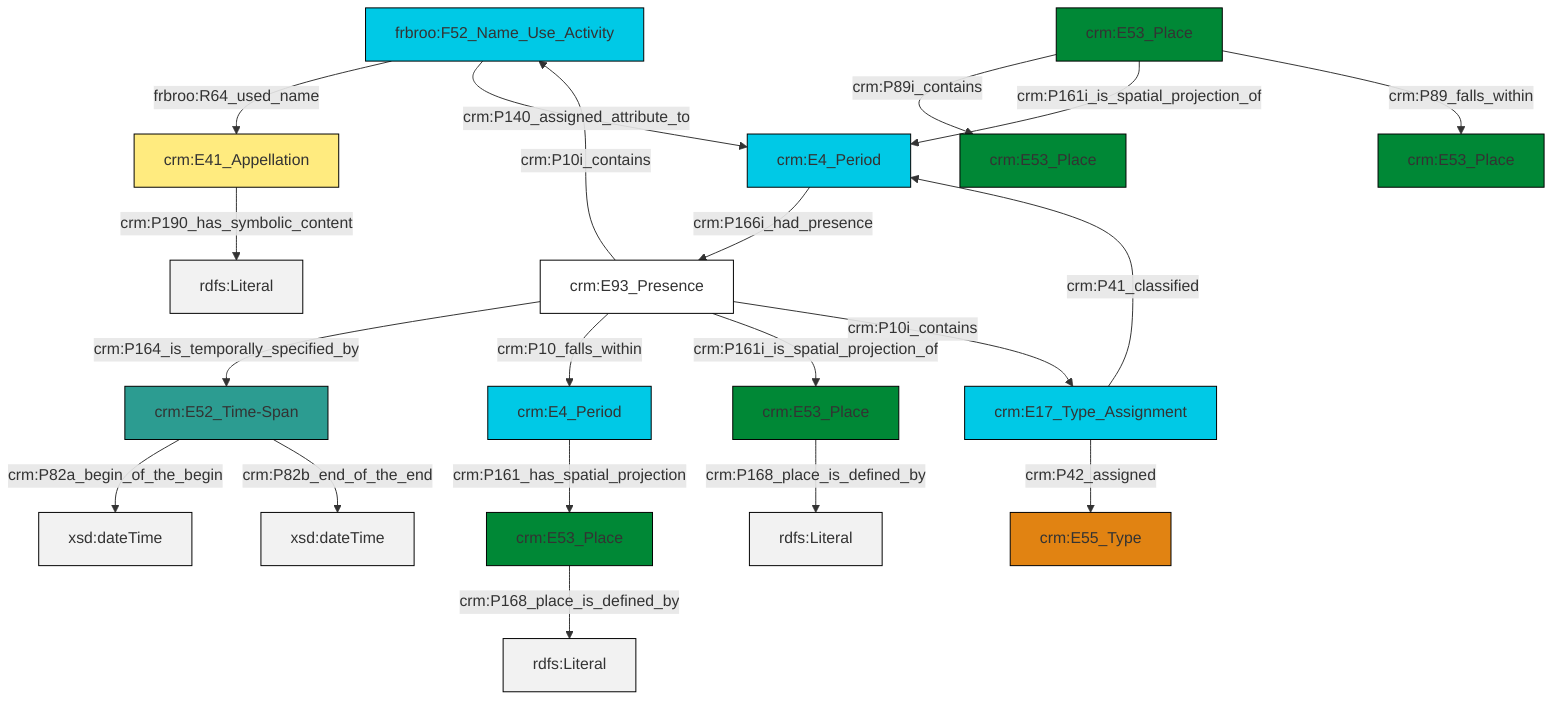 graph TD
classDef Literal fill:#f2f2f2,stroke:#000000;
classDef CRM_Entity fill:#FFFFFF,stroke:#000000;
classDef Temporal_Entity fill:#00C9E6, stroke:#000000;
classDef Type fill:#E18312, stroke:#000000;
classDef Time-Span fill:#2C9C91, stroke:#000000;
classDef Appellation fill:#FFEB7F, stroke:#000000;
classDef Place fill:#008836, stroke:#000000;
classDef Persistent_Item fill:#B266B2, stroke:#000000;
classDef Conceptual_Object fill:#FFD700, stroke:#000000;
classDef Physical_Thing fill:#D2B48C, stroke:#000000;
classDef Actor fill:#f58aad, stroke:#000000;
classDef PC_Classes fill:#4ce600, stroke:#000000;
classDef Multi fill:#cccccc,stroke:#000000;

0["frbroo:F52_Name_Use_Activity"]:::Temporal_Entity -->|frbroo:R64_used_name| 1["crm:E41_Appellation"]:::Appellation
4["crm:E17_Type_Assignment"]:::Temporal_Entity -->|crm:P41_classified| 5["crm:E4_Period"]:::Temporal_Entity
6["crm:E53_Place"]:::Place -->|crm:P168_place_is_defined_by| 7[rdfs:Literal]:::Literal
8["crm:E52_Time-Span"]:::Time-Span -->|crm:P82a_begin_of_the_begin| 9[xsd:dateTime]:::Literal
13["crm:E93_Presence"]:::CRM_Entity -->|crm:P164_is_temporally_specified_by| 8["crm:E52_Time-Span"]:::Time-Span
11["crm:E53_Place"]:::Place -->|crm:P89i_contains| 2["crm:E53_Place"]:::Place
0["frbroo:F52_Name_Use_Activity"]:::Temporal_Entity -->|crm:P140_assigned_attribute_to| 5["crm:E4_Period"]:::Temporal_Entity
13["crm:E93_Presence"]:::CRM_Entity -->|crm:P10_falls_within| 15["crm:E4_Period"]:::Temporal_Entity
11["crm:E53_Place"]:::Place -->|crm:P161i_is_spatial_projection_of| 5["crm:E4_Period"]:::Temporal_Entity
17["crm:E53_Place"]:::Place -->|crm:P168_place_is_defined_by| 22[rdfs:Literal]:::Literal
11["crm:E53_Place"]:::Place -->|crm:P89_falls_within| 23["crm:E53_Place"]:::Place
13["crm:E93_Presence"]:::CRM_Entity -->|crm:P161i_is_spatial_projection_of| 6["crm:E53_Place"]:::Place
8["crm:E52_Time-Span"]:::Time-Span -->|crm:P82b_end_of_the_end| 25[xsd:dateTime]:::Literal
13["crm:E93_Presence"]:::CRM_Entity -->|crm:P10i_contains| 0["frbroo:F52_Name_Use_Activity"]:::Temporal_Entity
1["crm:E41_Appellation"]:::Appellation -->|crm:P190_has_symbolic_content| 26[rdfs:Literal]:::Literal
4["crm:E17_Type_Assignment"]:::Temporal_Entity -->|crm:P42_assigned| 20["crm:E55_Type"]:::Type
5["crm:E4_Period"]:::Temporal_Entity -->|crm:P166i_had_presence| 13["crm:E93_Presence"]:::CRM_Entity
15["crm:E4_Period"]:::Temporal_Entity -->|crm:P161_has_spatial_projection| 17["crm:E53_Place"]:::Place
13["crm:E93_Presence"]:::CRM_Entity -->|crm:P10i_contains| 4["crm:E17_Type_Assignment"]:::Temporal_Entity